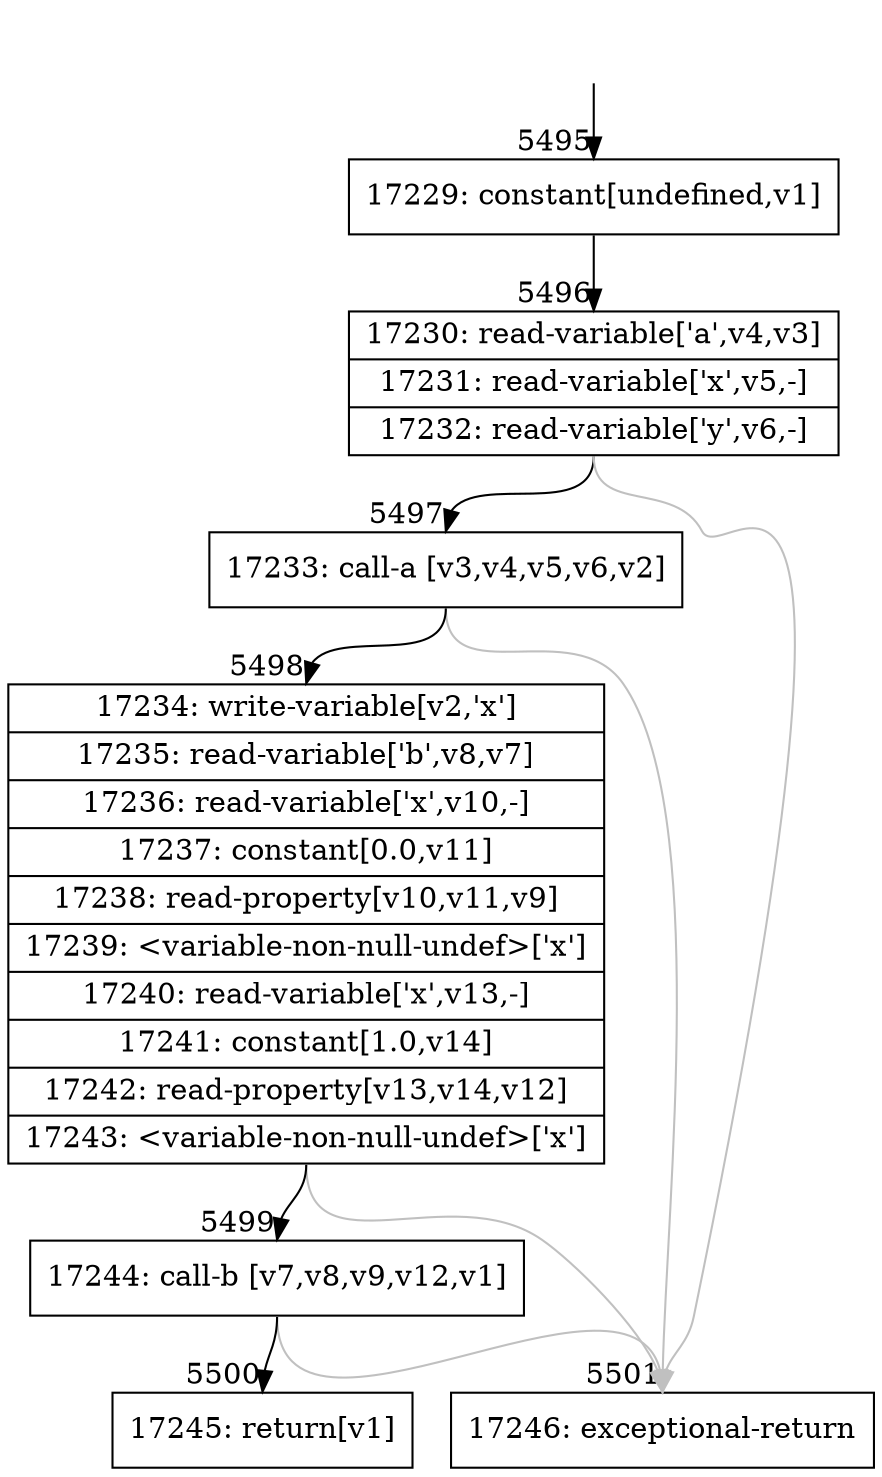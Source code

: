 digraph {
rankdir="TD"
BB_entry525[shape=none,label=""];
BB_entry525 -> BB5495 [tailport=s, headport=n, headlabel="    5495"]
BB5495 [shape=record label="{17229: constant[undefined,v1]}" ] 
BB5495 -> BB5496 [tailport=s, headport=n, headlabel="      5496"]
BB5496 [shape=record label="{17230: read-variable['a',v4,v3]|17231: read-variable['x',v5,-]|17232: read-variable['y',v6,-]}" ] 
BB5496 -> BB5497 [tailport=s, headport=n, headlabel="      5497"]
BB5496 -> BB5501 [tailport=s, headport=n, color=gray, headlabel="      5501"]
BB5497 [shape=record label="{17233: call-a [v3,v4,v5,v6,v2]}" ] 
BB5497 -> BB5498 [tailport=s, headport=n, headlabel="      5498"]
BB5497 -> BB5501 [tailport=s, headport=n, color=gray]
BB5498 [shape=record label="{17234: write-variable[v2,'x']|17235: read-variable['b',v8,v7]|17236: read-variable['x',v10,-]|17237: constant[0.0,v11]|17238: read-property[v10,v11,v9]|17239: \<variable-non-null-undef\>['x']|17240: read-variable['x',v13,-]|17241: constant[1.0,v14]|17242: read-property[v13,v14,v12]|17243: \<variable-non-null-undef\>['x']}" ] 
BB5498 -> BB5499 [tailport=s, headport=n, headlabel="      5499"]
BB5498 -> BB5501 [tailport=s, headport=n, color=gray]
BB5499 [shape=record label="{17244: call-b [v7,v8,v9,v12,v1]}" ] 
BB5499 -> BB5500 [tailport=s, headport=n, headlabel="      5500"]
BB5499 -> BB5501 [tailport=s, headport=n, color=gray]
BB5500 [shape=record label="{17245: return[v1]}" ] 
BB5501 [shape=record label="{17246: exceptional-return}" ] 
//#$~ 3220
}
